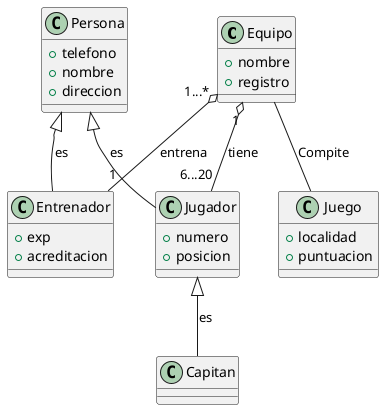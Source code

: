 @startuml clases

class Equipo {
    +nombre
    +registro
}

class Persona {
   +telefono
   +nombre
   +direccion
}

class Jugador {
   +numero
   +posicion
}

class Entrenador {
    +exp
    +acreditacion
}

class Capitan

class Juego {
   +localidad
   +puntuacion
}

Persona <|-- Jugador : es
Persona <|-- Entrenador : es
Jugador <|-- Capitan : es

Equipo "1" o--"6...20" Jugador : tiene
Equipo -- Juego : Compite
Equipo "1...*" o-- "1" Entrenador : entrena

@enduml